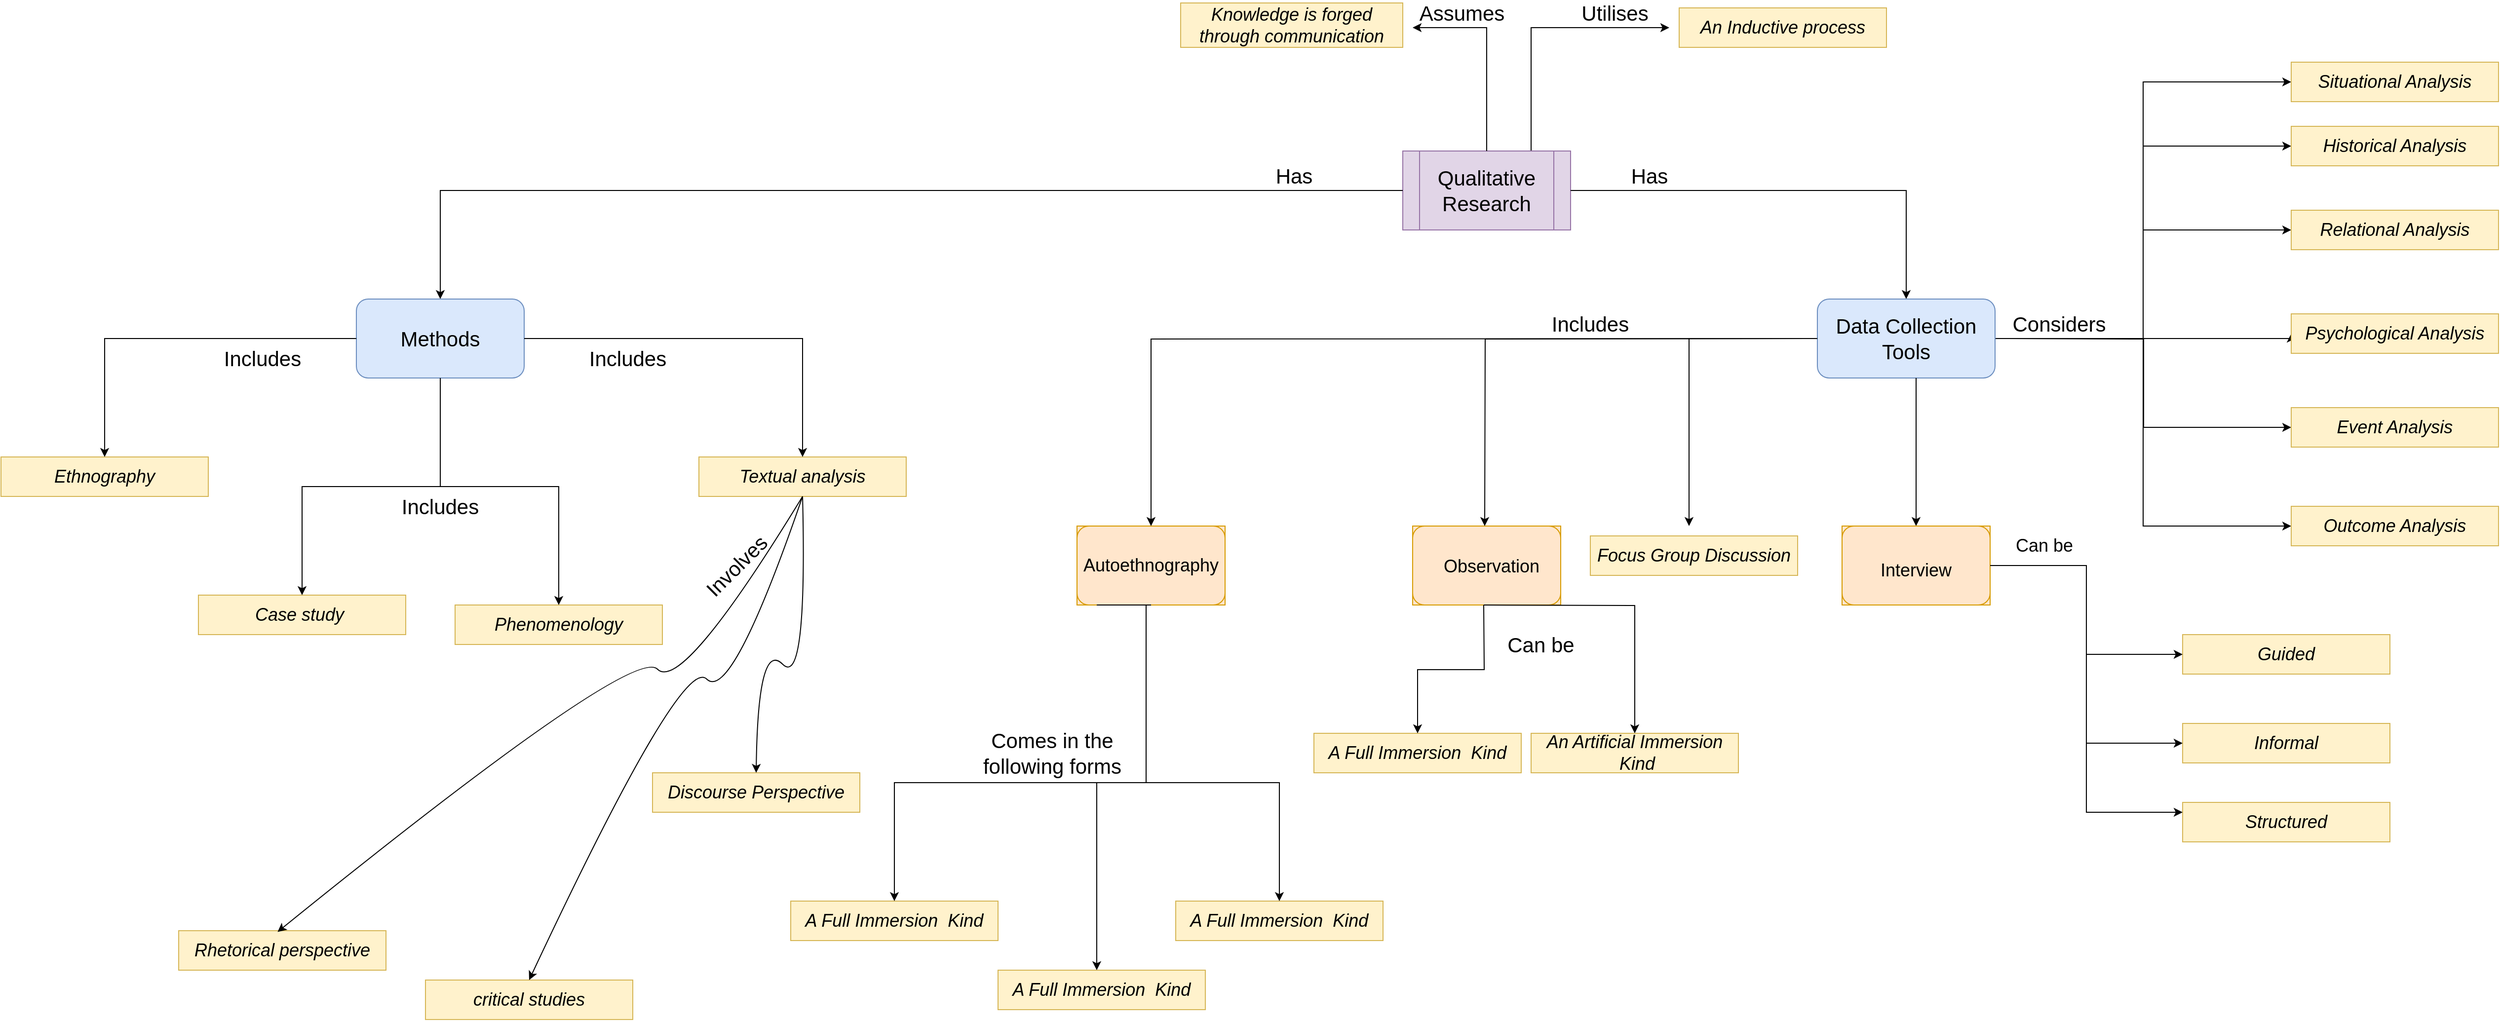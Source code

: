 <mxfile version="13.8.0" type="github">
  <diagram id="prtHgNgQTEPvFCAcTncT" name="Page-1">
    <mxGraphModel dx="4026" dy="2493" grid="1" gridSize="10" guides="1" tooltips="1" connect="1" arrows="1" fold="1" page="1" pageScale="1" pageWidth="827" pageHeight="1169" math="0" shadow="0">
      <root>
        <mxCell id="0" />
        <mxCell id="1" parent="0" />
        <mxCell id="x7IokjgZ8j4M0tge7vjj-22" style="edgeStyle=orthogonalEdgeStyle;rounded=0;orthogonalLoop=1;jettySize=auto;html=1;entryX=0;entryY=0.5;entryDx=0;entryDy=0;" edge="1" parent="1" source="x7IokjgZ8j4M0tge7vjj-14">
          <mxGeometry relative="1" as="geometry">
            <mxPoint x="570" y="-105" as="targetPoint" />
            <Array as="points">
              <mxPoint x="430" y="-105" />
            </Array>
          </mxGeometry>
        </mxCell>
        <mxCell id="x7IokjgZ8j4M0tge7vjj-14" value="" style="shape=process;whiteSpace=wrap;html=1;backgroundOutline=1;fillColor=#e1d5e7;strokeColor=#9673a6;" vertex="1" parent="1">
          <mxGeometry x="300" y="20" width="170" height="80" as="geometry" />
        </mxCell>
        <mxCell id="x7IokjgZ8j4M0tge7vjj-7" style="edgeStyle=orthogonalEdgeStyle;rounded=0;orthogonalLoop=1;jettySize=auto;html=1;entryX=0.5;entryY=0;entryDx=0;entryDy=0;exitX=1;exitY=0.5;exitDx=0;exitDy=0;" edge="1" parent="1" source="x7IokjgZ8j4M0tge7vjj-5" target="x7IokjgZ8j4M0tge7vjj-4">
          <mxGeometry relative="1" as="geometry">
            <mxPoint x="480" y="60" as="sourcePoint" />
          </mxGeometry>
        </mxCell>
        <mxCell id="x7IokjgZ8j4M0tge7vjj-13" style="edgeStyle=orthogonalEdgeStyle;rounded=0;orthogonalLoop=1;jettySize=auto;html=1;" edge="1" parent="1" source="x7IokjgZ8j4M0tge7vjj-5" target="x7IokjgZ8j4M0tge7vjj-12">
          <mxGeometry relative="1" as="geometry" />
        </mxCell>
        <mxCell id="x7IokjgZ8j4M0tge7vjj-18" style="edgeStyle=orthogonalEdgeStyle;rounded=0;orthogonalLoop=1;jettySize=auto;html=1;entryX=1;entryY=0.5;entryDx=0;entryDy=0;exitX=0.5;exitY=0;exitDx=0;exitDy=0;" edge="1" parent="1" source="x7IokjgZ8j4M0tge7vjj-14">
          <mxGeometry relative="1" as="geometry">
            <mxPoint x="385" y="10" as="sourcePoint" />
            <mxPoint x="310" y="-105" as="targetPoint" />
            <Array as="points">
              <mxPoint x="385" y="-105" />
            </Array>
          </mxGeometry>
        </mxCell>
        <mxCell id="x7IokjgZ8j4M0tge7vjj-5" value="&lt;span style=&quot;font-size: 21px&quot;&gt;Qualitative&lt;/span&gt;&lt;br style=&quot;font-size: 21px&quot;&gt;&lt;span style=&quot;font-size: 21px&quot;&gt;Research&lt;/span&gt;" style="text;html=1;strokeColor=none;fillColor=none;align=center;verticalAlign=middle;whiteSpace=wrap;rounded=0;" vertex="1" parent="1">
          <mxGeometry x="300" y="35" width="170" height="50" as="geometry" />
        </mxCell>
        <mxCell id="x7IokjgZ8j4M0tge7vjj-8" value="&lt;font style=&quot;font-size: 21px;&quot;&gt;Has&lt;/font&gt;" style="text;html=1;align=center;verticalAlign=middle;whiteSpace=wrap;rounded=0;fontSize=21;" vertex="1" parent="1">
          <mxGeometry x="170" y="35" width="40" height="20" as="geometry" />
        </mxCell>
        <mxCell id="x7IokjgZ8j4M0tge7vjj-9" value="&lt;font style=&quot;font-size: 21px;&quot;&gt;Has&lt;/font&gt;" style="text;html=1;align=center;verticalAlign=middle;whiteSpace=wrap;rounded=0;fontSize=21;" vertex="1" parent="1">
          <mxGeometry x="530" y="35" width="40" height="20" as="geometry" />
        </mxCell>
        <mxCell id="x7IokjgZ8j4M0tge7vjj-29" style="edgeStyle=orthogonalEdgeStyle;rounded=0;orthogonalLoop=1;jettySize=auto;html=1;entryX=0;entryY=0.5;entryDx=0;entryDy=0;fontSize=18;" edge="1" parent="1" source="x7IokjgZ8j4M0tge7vjj-11" target="x7IokjgZ8j4M0tge7vjj-25">
          <mxGeometry relative="1" as="geometry">
            <Array as="points">
              <mxPoint x="1050" y="210" />
              <mxPoint x="1050" y="-50" />
            </Array>
          </mxGeometry>
        </mxCell>
        <mxCell id="x7IokjgZ8j4M0tge7vjj-30" style="edgeStyle=orthogonalEdgeStyle;rounded=0;orthogonalLoop=1;jettySize=auto;html=1;entryX=0;entryY=0.5;entryDx=0;entryDy=0;fontSize=18;" edge="1" parent="1" source="x7IokjgZ8j4M0tge7vjj-11" target="x7IokjgZ8j4M0tge7vjj-26">
          <mxGeometry relative="1" as="geometry">
            <Array as="points">
              <mxPoint x="1050" y="210" />
              <mxPoint x="1050" y="15" />
            </Array>
          </mxGeometry>
        </mxCell>
        <mxCell id="x7IokjgZ8j4M0tge7vjj-31" style="edgeStyle=orthogonalEdgeStyle;rounded=0;orthogonalLoop=1;jettySize=auto;html=1;entryX=0;entryY=0.5;entryDx=0;entryDy=0;fontSize=18;" edge="1" parent="1" source="x7IokjgZ8j4M0tge7vjj-11" target="x7IokjgZ8j4M0tge7vjj-27">
          <mxGeometry relative="1" as="geometry">
            <Array as="points">
              <mxPoint x="1050" y="210" />
              <mxPoint x="1050" y="100" />
            </Array>
          </mxGeometry>
        </mxCell>
        <mxCell id="x7IokjgZ8j4M0tge7vjj-32" style="edgeStyle=orthogonalEdgeStyle;rounded=0;orthogonalLoop=1;jettySize=auto;html=1;entryX=0;entryY=0.5;entryDx=0;entryDy=0;fontSize=18;" edge="1" parent="1" source="x7IokjgZ8j4M0tge7vjj-11" target="x7IokjgZ8j4M0tge7vjj-28">
          <mxGeometry relative="1" as="geometry">
            <Array as="points">
              <mxPoint x="1200" y="210" />
            </Array>
          </mxGeometry>
        </mxCell>
        <mxCell id="x7IokjgZ8j4M0tge7vjj-37" style="edgeStyle=orthogonalEdgeStyle;rounded=0;orthogonalLoop=1;jettySize=auto;html=1;entryX=0;entryY=0.5;entryDx=0;entryDy=0;fontSize=18;" edge="1" parent="1" target="x7IokjgZ8j4M0tge7vjj-35">
          <mxGeometry relative="1" as="geometry">
            <mxPoint x="900" y="210" as="sourcePoint" />
          </mxGeometry>
        </mxCell>
        <mxCell id="x7IokjgZ8j4M0tge7vjj-38" style="edgeStyle=orthogonalEdgeStyle;rounded=0;orthogonalLoop=1;jettySize=auto;html=1;entryX=0;entryY=0.5;entryDx=0;entryDy=0;fontSize=18;" edge="1" parent="1" target="x7IokjgZ8j4M0tge7vjj-36">
          <mxGeometry relative="1" as="geometry">
            <mxPoint x="910" y="210" as="sourcePoint" />
            <Array as="points">
              <mxPoint x="1050" y="210" />
              <mxPoint x="1050" y="400" />
            </Array>
          </mxGeometry>
        </mxCell>
        <mxCell id="x7IokjgZ8j4M0tge7vjj-19" value="&lt;font style=&quot;font-size: 21px;&quot;&gt;Assumes&lt;/font&gt;" style="text;html=1;align=center;verticalAlign=middle;whiteSpace=wrap;rounded=0;fontSize=21;" vertex="1" parent="1">
          <mxGeometry x="320" y="-130" width="80" height="20" as="geometry" />
        </mxCell>
        <mxCell id="x7IokjgZ8j4M0tge7vjj-20" value="&lt;font style=&quot;font-size: 18px&quot;&gt;&lt;i&gt;Knowledge is forged &lt;br&gt;through&amp;nbsp;communication&lt;/i&gt;&lt;/font&gt;" style="text;html=1;strokeColor=#d6b656;fillColor=#fff2cc;align=center;verticalAlign=middle;whiteSpace=wrap;rounded=0;" vertex="1" parent="1">
          <mxGeometry x="75" y="-130" width="225" height="45" as="geometry" />
        </mxCell>
        <mxCell id="x7IokjgZ8j4M0tge7vjj-23" value="&lt;font style=&quot;font-size: 21px;&quot;&gt;Utilises&lt;/font&gt;" style="text;html=1;align=center;verticalAlign=middle;whiteSpace=wrap;rounded=0;fontSize=21;" vertex="1" parent="1">
          <mxGeometry x="480" y="-130" width="70" height="20" as="geometry" />
        </mxCell>
        <mxCell id="x7IokjgZ8j4M0tge7vjj-24" value="&lt;font style=&quot;font-size: 18px;&quot;&gt;An Inductive process&lt;/font&gt;" style="text;html=1;strokeColor=#d6b656;fillColor=#fff2cc;align=center;verticalAlign=middle;whiteSpace=wrap;rounded=0;fontStyle=2;fontSize=18;" vertex="1" parent="1">
          <mxGeometry x="580" y="-125" width="210" height="40" as="geometry" />
        </mxCell>
        <mxCell id="x7IokjgZ8j4M0tge7vjj-25" value="&lt;font style=&quot;font-size: 18px&quot;&gt;Situational Analysis&lt;/font&gt;&lt;span style=&quot;color: rgba(0 , 0 , 0 , 0) ; font-family: monospace ; font-size: 0px ; font-style: normal&quot;&gt;%3CmxGraphModel%3E%3Croot%3E%3CmxCell%20id%3D%220%22%2F%3E%3CmxCell%20id%3D%221%22%20parent%3D%220%22%2F%3E%3CmxCell%20id%3D%222%22%20value%3D%22%26lt%3Bfont%20style%3D%26quot%3Bfont-size%3A%2018px%3B%26quot%3B%26gt%3BAn%20Inductive%20process%26lt%3B%2Ffont%26gt%3B%22%20style%3D%22text%3Bhtml%3D1%3BstrokeColor%3D%23d6b656%3BfillColor%3D%23fff2cc%3Balign%3Dcenter%3BverticalAlign%3Dmiddle%3BwhiteSpace%3Dwrap%3Brounded%3D0%3BfontStyle%3D2%3BfontSize%3D18%3B%22%20vertex%3D%221%22%20parent%3D%221%22%3E%3CmxGeometry%20x%3D%22580%22%20y%3D%22-125%22%20width%3D%22210%22%20height%3D%2240%22%20as%3D%22geometry%22%2F%3E%3C%2FmxCell%3E%3C%2Froot%3E%3C%2FmxGraphModel%3E&lt;/span&gt;" style="text;html=1;strokeColor=#d6b656;fillColor=#fff2cc;align=center;verticalAlign=middle;whiteSpace=wrap;rounded=0;fontStyle=2;fontSize=18;" vertex="1" parent="1">
          <mxGeometry x="1200" y="-70" width="210" height="40" as="geometry" />
        </mxCell>
        <mxCell id="x7IokjgZ8j4M0tge7vjj-26" value="&lt;font style=&quot;font-size: 18px&quot;&gt;Historical Analysis&lt;/font&gt;&lt;span style=&quot;color: rgba(0 , 0 , 0 , 0) ; font-family: monospace ; font-size: 0px ; font-style: normal&quot;&gt;%3CmxGraphModel%3E%3Croot%3E%3CmxCell%20id%3D%220%22%2F%3E%3CmxCell%20id%3D%221%22%20parent%3D%220%22%2F%3E%3CmxCell%20id%3D%222%22%20value%3D%22%26lt%3Bfont%20style%3D%26quot%3Bfont-size%3A%2018px%3B%26quot%3B%26gt%3BAn%20Inductive%20process%26lt%3B%2Ffont%26gt%3B%22%20style%3D%22text%3Bhtml%3D1%3BstrokeColor%3D%23d6b656%3BfillColor%3D%23fff2cc%3Balign%3Dcenter%3BverticalAlign%3Dmiddle%3BwhiteSpace%3Dwrap%3Brounded%3D0%3BfontStyle%3D2%3BfontSize%3D18%3B%22%20vertex%3D%221%22%20parent%3D%221%22%3E%3CmxGeometry%20x%3D%22580%22%20y%3D%22-125%22%20width%3D%22210%22%20height%3D%2240%22%20as%3D%22geometry%22%2F%3E%3C%2FmxCell%3E%3C%2Froot%3E%3C%2FmxGraphModel%3E&lt;/span&gt;" style="text;html=1;strokeColor=#d6b656;fillColor=#fff2cc;align=center;verticalAlign=middle;whiteSpace=wrap;rounded=0;fontStyle=2;fontSize=18;" vertex="1" parent="1">
          <mxGeometry x="1200" y="-5" width="210" height="40" as="geometry" />
        </mxCell>
        <mxCell id="x7IokjgZ8j4M0tge7vjj-27" value="&lt;font style=&quot;font-size: 18px&quot;&gt;Relational Analysis&lt;/font&gt;&lt;span style=&quot;color: rgba(0 , 0 , 0 , 0) ; font-family: monospace ; font-size: 0px ; font-style: normal&quot;&gt;%3CmxGraphModel%3E%3Croot%3E%3CmxCell%20id%3D%220%22%2F%3E%3CmxCell%20id%3D%221%22%20parent%3D%220%22%2F%3E%3CmxCell%20id%3D%222%22%20value%3D%22%26lt%3Bfont%20style%3D%26quot%3Bfont-size%3A%2018px%3B%26quot%3B%26gt%3BAn%20Inductive%20process%26lt%3B%2Ffont%26gt%3B%22%20style%3D%22text%3Bhtml%3D1%3BstrokeColor%3D%23d6b656%3BfillColor%3D%23fff2cc%3Balign%3Dcenter%3BverticalAlign%3Dmiddle%3BwhiteSpace%3Dwrap%3Brounded%3D0%3BfontStyle%3D2%3BfontSize%3D18%3B%22%20vertex%3D%221%22%20parent%3D%221%22%3E%3CmxGeometry%20x%3D%22580%22%20y%3D%22-125%22%20width%3D%22210%22%20height%3D%2240%22%20as%3D%22geometry%22%2F%3E%3C%2FmxCell%3E%3C%2Froot%3E%3C%2FmxGraphModel%3E&lt;/span&gt;" style="text;html=1;strokeColor=#d6b656;fillColor=#fff2cc;align=center;verticalAlign=middle;whiteSpace=wrap;rounded=0;fontStyle=2;fontSize=18;" vertex="1" parent="1">
          <mxGeometry x="1200" y="80" width="210" height="40" as="geometry" />
        </mxCell>
        <mxCell id="x7IokjgZ8j4M0tge7vjj-28" value="&lt;font style=&quot;font-size: 18px&quot;&gt;Psychological Analysis&lt;/font&gt;&lt;span style=&quot;color: rgba(0 , 0 , 0 , 0) ; font-family: monospace ; font-size: 0px ; font-style: normal&quot;&gt;%3CmxGraphModel%3E%3Croot%3E%3CmxCell%20id%3D%220%22%2F%3E%3CmxCell%20id%3D%221%22%20parent%3D%220%22%2F%3E%3CmxCell%20id%3D%222%22%20value%3D%22%26lt%3Bfont%20style%3D%26quot%3Bfont-size%3A%2018px%3B%26quot%3B%26gt%3BAn%20Inductive%20process%26lt%3B%2Ffont%26gt%3B%22%20style%3D%22text%3Bhtml%3D1%3BstrokeColor%3D%23d6b656%3BfillColor%3D%23fff2cc%3Balign%3Dcenter%3BverticalAlign%3Dmiddle%3BwhiteSpace%3Dwrap%3Brounded%3D0%3BfontStyle%3D2%3BfontSize%3D18%3B%22%20vertex%3D%221%22%20parent%3D%221%22%3E%3CmxGeometry%20x%3D%22580%22%20y%3D%22-125%22%20width%3D%22210%22%20height%3D%2240%22%20as%3D%22geometry%22%2F%3E%3C%2FmxCell%3E%3C%2Froot%3E%3C%2FmxGraphModel%3E&lt;/span&gt;" style="text;html=1;strokeColor=#d6b656;fillColor=#fff2cc;align=center;verticalAlign=middle;whiteSpace=wrap;rounded=0;fontStyle=2;fontSize=18;" vertex="1" parent="1">
          <mxGeometry x="1200" y="185" width="210" height="40" as="geometry" />
        </mxCell>
        <mxCell id="x7IokjgZ8j4M0tge7vjj-33" value="&lt;font style=&quot;font-size: 21px;&quot;&gt;Considers&lt;/font&gt;" style="text;html=1;align=center;verticalAlign=middle;whiteSpace=wrap;rounded=0;fontSize=21;" vertex="1" parent="1">
          <mxGeometry x="920" y="185" width="90" height="20" as="geometry" />
        </mxCell>
        <mxCell id="x7IokjgZ8j4M0tge7vjj-35" value="&lt;font style=&quot;font-size: 18px&quot;&gt;Event Analysis&lt;/font&gt;&lt;span style=&quot;color: rgba(0 , 0 , 0 , 0) ; font-family: monospace ; font-size: 0px ; font-style: normal&quot;&gt;%3CmxGraphModel%3E%3Croot%3E%3CmxCell%20id%3D%220%22%2F%3E%3CmxCell%20id%3D%221%22%20parent%3D%220%22%2F%3E%3CmxCell%20id%3D%222%22%20value%3D%22%26lt%3Bfont%20style%3D%26quot%3Bfont-size%3A%2018px%3B%26quot%3B%26gt%3BAn%20Inductive%20process%26lt%3B%2Ffont%26gt%3B%22%20style%3D%22text%3Bhtml%3D1%3BstrokeColor%3D%23d6b656%3BfillColor%3D%23fff2cc%3Balign%3Dcenter%3BverticalAlign%3Dmiddle%3BwhiteSpace%3Dwrap%3Brounded%3D0%3BfontStyle%3D2%3BfontSize%3D18%3B%22%20vertex%3D%221%22%20parent%3D%221%22%3E%3CmxGeometry%20x%3D%22580%22%20y%3D%22-125%22%20width%3D%22210%22%20height%3D%2240%22%20as%3D%22geometry%22%2F%3E%3C%2FmxCell%3E%3C%2Froot%3E%3C%2FmxGraphModel%3E&lt;/span&gt;" style="text;html=1;strokeColor=#d6b656;fillColor=#fff2cc;align=center;verticalAlign=middle;whiteSpace=wrap;rounded=0;fontStyle=2;fontSize=18;" vertex="1" parent="1">
          <mxGeometry x="1200" y="280" width="210" height="40" as="geometry" />
        </mxCell>
        <mxCell id="x7IokjgZ8j4M0tge7vjj-36" value="&lt;font style=&quot;font-size: 18px&quot;&gt;Outcome Analysis&lt;/font&gt;&lt;span style=&quot;color: rgba(0 , 0 , 0 , 0) ; font-family: monospace ; font-size: 0px ; font-style: normal&quot;&gt;%3CmxGraphModel%3E%3Croot%3E%3CmxCell%20id%3D%220%22%2F%3E%3CmxCell%20id%3D%221%22%20parent%3D%220%22%2F%3E%3CmxCell%20id%3D%222%22%20value%3D%22%26lt%3Bfont%20style%3D%26quot%3Bfont-size%3A%2018px%3B%26quot%3B%26gt%3BAn%20Inductive%20process%26lt%3B%2Ffont%26gt%3B%22%20style%3D%22text%3Bhtml%3D1%3BstrokeColor%3D%23d6b656%3BfillColor%3D%23fff2cc%3Balign%3Dcenter%3BverticalAlign%3Dmiddle%3BwhiteSpace%3Dwrap%3Brounded%3D0%3BfontStyle%3D2%3BfontSize%3D18%3B%22%20vertex%3D%221%22%20parent%3D%221%22%3E%3CmxGeometry%20x%3D%22580%22%20y%3D%22-125%22%20width%3D%22210%22%20height%3D%2240%22%20as%3D%22geometry%22%2F%3E%3C%2FmxCell%3E%3C%2Froot%3E%3C%2FmxGraphModel%3E&lt;/span&gt;" style="text;html=1;strokeColor=#d6b656;fillColor=#fff2cc;align=center;verticalAlign=middle;whiteSpace=wrap;rounded=0;fontStyle=2;fontSize=18;" vertex="1" parent="1">
          <mxGeometry x="1200" y="380" width="210" height="40" as="geometry" />
        </mxCell>
        <mxCell id="x7IokjgZ8j4M0tge7vjj-43" value="" style="group" vertex="1" connectable="0" parent="1">
          <mxGeometry x="-760" y="170" width="170" height="80" as="geometry" />
        </mxCell>
        <mxCell id="x7IokjgZ8j4M0tge7vjj-12" value="" style="rounded=1;whiteSpace=wrap;html=1;fillColor=#dae8fc;strokeColor=#6c8ebf;" vertex="1" parent="x7IokjgZ8j4M0tge7vjj-43">
          <mxGeometry width="170" height="80" as="geometry" />
        </mxCell>
        <mxCell id="x7IokjgZ8j4M0tge7vjj-10" value="&lt;span style=&quot;font-size: 21px&quot;&gt;Methods&lt;/span&gt;" style="text;html=1;strokeColor=none;fillColor=none;align=center;verticalAlign=middle;whiteSpace=wrap;rounded=0;" vertex="1" parent="x7IokjgZ8j4M0tge7vjj-43">
          <mxGeometry y="15" width="170" height="50" as="geometry" />
        </mxCell>
        <mxCell id="x7IokjgZ8j4M0tge7vjj-44" value="" style="group" vertex="1" connectable="0" parent="1">
          <mxGeometry x="720" y="170" width="180" height="80" as="geometry" />
        </mxCell>
        <mxCell id="x7IokjgZ8j4M0tge7vjj-4" value="" style="rounded=1;whiteSpace=wrap;html=1;fillColor=#dae8fc;strokeColor=#6c8ebf;" vertex="1" parent="x7IokjgZ8j4M0tge7vjj-44">
          <mxGeometry width="180" height="80" as="geometry" />
        </mxCell>
        <mxCell id="x7IokjgZ8j4M0tge7vjj-11" value="&lt;span style=&quot;font-size: 21px&quot;&gt;Data Collection Tools&lt;/span&gt;" style="text;html=1;strokeColor=none;fillColor=none;align=center;verticalAlign=middle;whiteSpace=wrap;rounded=0;" vertex="1" parent="x7IokjgZ8j4M0tge7vjj-44">
          <mxGeometry x="5" y="15" width="170" height="50" as="geometry" />
        </mxCell>
        <mxCell id="x7IokjgZ8j4M0tge7vjj-52" value="" style="group" vertex="1" connectable="0" parent="1">
          <mxGeometry x="-40" y="400" width="170" height="80" as="geometry" />
        </mxCell>
        <mxCell id="x7IokjgZ8j4M0tge7vjj-123" value="" style="rounded=0;whiteSpace=wrap;html=1;fontSize=21;fillColor=#ffe6cc;strokeColor=#d79b00;" vertex="1" parent="x7IokjgZ8j4M0tge7vjj-52">
          <mxGeometry x="10" width="150" height="80" as="geometry" />
        </mxCell>
        <mxCell id="x7IokjgZ8j4M0tge7vjj-42" value="" style="rounded=1;whiteSpace=wrap;html=1;fontSize=18;fillColor=#ffe6cc;strokeColor=#d79b00;" vertex="1" parent="x7IokjgZ8j4M0tge7vjj-52">
          <mxGeometry x="10" width="150" height="80" as="geometry" />
        </mxCell>
        <mxCell id="x7IokjgZ8j4M0tge7vjj-51" value="&lt;font size=&quot;4&quot;&gt;Autoethnography&lt;/font&gt;" style="text;html=1;strokeColor=none;fillColor=none;align=center;verticalAlign=middle;whiteSpace=wrap;rounded=0;" vertex="1" parent="x7IokjgZ8j4M0tge7vjj-52">
          <mxGeometry y="17.5" width="170" height="45" as="geometry" />
        </mxCell>
        <mxCell id="x7IokjgZ8j4M0tge7vjj-53" value="" style="group;fillColor=#ffe6cc;strokeColor=#d79b00;" vertex="1" connectable="0" parent="1">
          <mxGeometry x="310" y="400" width="150" height="80" as="geometry" />
        </mxCell>
        <mxCell id="x7IokjgZ8j4M0tge7vjj-118" value="" style="rounded=1;whiteSpace=wrap;html=1;fontSize=21;fillColor=#ffe6cc;strokeColor=#d79b00;" vertex="1" parent="x7IokjgZ8j4M0tge7vjj-53">
          <mxGeometry width="150" height="80" as="geometry" />
        </mxCell>
        <mxCell id="x7IokjgZ8j4M0tge7vjj-121" value="&lt;font size=&quot;4&quot;&gt;Observation&lt;/font&gt;" style="text;html=1;strokeColor=none;fillColor=none;align=center;verticalAlign=middle;whiteSpace=wrap;rounded=0;" vertex="1" parent="x7IokjgZ8j4M0tge7vjj-53">
          <mxGeometry x="9.691" y="17.497" width="140.309" height="46.667" as="geometry" />
        </mxCell>
        <mxCell id="x7IokjgZ8j4M0tge7vjj-58" style="edgeStyle=orthogonalEdgeStyle;rounded=0;orthogonalLoop=1;jettySize=auto;html=1;entryX=0.5;entryY=0;entryDx=0;entryDy=0;fontSize=18;" edge="1" parent="1" target="x7IokjgZ8j4M0tge7vjj-42">
          <mxGeometry relative="1" as="geometry">
            <mxPoint x="710" y="210" as="sourcePoint" />
          </mxGeometry>
        </mxCell>
        <mxCell id="x7IokjgZ8j4M0tge7vjj-59" style="edgeStyle=orthogonalEdgeStyle;rounded=0;orthogonalLoop=1;jettySize=auto;html=1;fontSize=18;" edge="1" parent="1">
          <mxGeometry relative="1" as="geometry">
            <mxPoint x="710" y="210" as="sourcePoint" />
            <mxPoint x="383.0" y="400" as="targetPoint" />
          </mxGeometry>
        </mxCell>
        <mxCell id="x7IokjgZ8j4M0tge7vjj-60" style="edgeStyle=orthogonalEdgeStyle;rounded=0;orthogonalLoop=1;jettySize=auto;html=1;fontSize=18;entryX=0.5;entryY=0;entryDx=0;entryDy=0;exitX=0;exitY=0.5;exitDx=0;exitDy=0;" edge="1" parent="1" source="x7IokjgZ8j4M0tge7vjj-4">
          <mxGeometry relative="1" as="geometry">
            <mxPoint x="590" y="400" as="targetPoint" />
            <mxPoint x="710" y="210" as="sourcePoint" />
            <Array as="points">
              <mxPoint x="590" y="210" />
            </Array>
          </mxGeometry>
        </mxCell>
        <mxCell id="x7IokjgZ8j4M0tge7vjj-61" style="edgeStyle=orthogonalEdgeStyle;rounded=0;orthogonalLoop=1;jettySize=auto;html=1;entryX=0.5;entryY=0;entryDx=0;entryDy=0;fontSize=18;" edge="1" parent="1" source="x7IokjgZ8j4M0tge7vjj-4" target="x7IokjgZ8j4M0tge7vjj-41">
          <mxGeometry relative="1" as="geometry">
            <Array as="points">
              <mxPoint x="820" y="290" />
              <mxPoint x="820" y="290" />
            </Array>
          </mxGeometry>
        </mxCell>
        <mxCell id="x7IokjgZ8j4M0tge7vjj-64" value="" style="group;fillColor=#ffe6cc;strokeColor=#d79b00;" vertex="1" connectable="0" parent="1">
          <mxGeometry x="745" y="400" width="150" height="80" as="geometry" />
        </mxCell>
        <mxCell id="x7IokjgZ8j4M0tge7vjj-41" value="" style="rounded=1;whiteSpace=wrap;html=1;fontSize=18;fillColor=#ffe6cc;strokeColor=#d79b00;" vertex="1" parent="x7IokjgZ8j4M0tge7vjj-64">
          <mxGeometry width="150" height="80" as="geometry" />
        </mxCell>
        <mxCell id="x7IokjgZ8j4M0tge7vjj-48" value="&lt;font style=&quot;font-size: 18px&quot;&gt;Interview&lt;/font&gt;" style="text;html=1;strokeColor=none;fillColor=none;align=center;verticalAlign=middle;whiteSpace=wrap;rounded=0;" vertex="1" parent="x7IokjgZ8j4M0tge7vjj-64">
          <mxGeometry x="35" y="30" width="80" height="30" as="geometry" />
        </mxCell>
        <mxCell id="x7IokjgZ8j4M0tge7vjj-65" value="&lt;font style=&quot;font-size: 21px;&quot;&gt;Includes&lt;/font&gt;" style="text;html=1;align=center;verticalAlign=middle;whiteSpace=wrap;rounded=0;fontSize=21;" vertex="1" parent="1">
          <mxGeometry x="450" y="185" width="80" height="20" as="geometry" />
        </mxCell>
        <mxCell id="x7IokjgZ8j4M0tge7vjj-68" value="Informal" style="text;html=1;strokeColor=#d6b656;fillColor=#fff2cc;align=center;verticalAlign=middle;whiteSpace=wrap;rounded=0;fontStyle=2;fontSize=18;" vertex="1" parent="1">
          <mxGeometry x="1090" y="600" width="210" height="40" as="geometry" />
        </mxCell>
        <mxCell id="x7IokjgZ8j4M0tge7vjj-69" value="Structured" style="text;html=1;strokeColor=#d6b656;fillColor=#fff2cc;align=center;verticalAlign=middle;whiteSpace=wrap;rounded=0;fontStyle=2;fontSize=18;" vertex="1" parent="1">
          <mxGeometry x="1090" y="680" width="210" height="40" as="geometry" />
        </mxCell>
        <mxCell id="x7IokjgZ8j4M0tge7vjj-70" value="Guided" style="text;html=1;strokeColor=#d6b656;fillColor=#fff2cc;align=center;verticalAlign=middle;whiteSpace=wrap;rounded=0;fontStyle=2;fontSize=18;" vertex="1" parent="1">
          <mxGeometry x="1090" y="510" width="210" height="40" as="geometry" />
        </mxCell>
        <mxCell id="x7IokjgZ8j4M0tge7vjj-72" style="edgeStyle=orthogonalEdgeStyle;rounded=0;orthogonalLoop=1;jettySize=auto;html=1;entryX=0;entryY=0.5;entryDx=0;entryDy=0;fontSize=18;" edge="1" parent="1" source="x7IokjgZ8j4M0tge7vjj-41" target="x7IokjgZ8j4M0tge7vjj-70">
          <mxGeometry relative="1" as="geometry" />
        </mxCell>
        <mxCell id="x7IokjgZ8j4M0tge7vjj-73" style="edgeStyle=orthogonalEdgeStyle;rounded=0;orthogonalLoop=1;jettySize=auto;html=1;entryX=0;entryY=0.5;entryDx=0;entryDy=0;fontSize=18;" edge="1" parent="1" source="x7IokjgZ8j4M0tge7vjj-41" target="x7IokjgZ8j4M0tge7vjj-68">
          <mxGeometry relative="1" as="geometry" />
        </mxCell>
        <mxCell id="x7IokjgZ8j4M0tge7vjj-74" style="edgeStyle=orthogonalEdgeStyle;rounded=0;orthogonalLoop=1;jettySize=auto;html=1;entryX=0;entryY=0.25;entryDx=0;entryDy=0;fontSize=18;" edge="1" parent="1" source="x7IokjgZ8j4M0tge7vjj-41" target="x7IokjgZ8j4M0tge7vjj-69">
          <mxGeometry relative="1" as="geometry" />
        </mxCell>
        <mxCell id="x7IokjgZ8j4M0tge7vjj-75" value="&lt;font style=&quot;font-size: 18px&quot;&gt;Can be&lt;/font&gt;" style="text;html=1;align=center;verticalAlign=middle;whiteSpace=wrap;rounded=0;" vertex="1" parent="1">
          <mxGeometry x="910" y="410" width="80" height="20" as="geometry" />
        </mxCell>
        <mxCell id="x7IokjgZ8j4M0tge7vjj-79" value="Focus Group Discussion" style="text;html=1;strokeColor=#d6b656;fillColor=#fff2cc;align=center;verticalAlign=middle;whiteSpace=wrap;rounded=0;fontStyle=2;fontSize=18;" vertex="1" parent="1">
          <mxGeometry x="490" y="410" width="210" height="40" as="geometry" />
        </mxCell>
        <mxCell id="x7IokjgZ8j4M0tge7vjj-82" value="A Full Immersion &amp;nbsp;Kind" style="text;html=1;strokeColor=#d6b656;fillColor=#fff2cc;align=center;verticalAlign=middle;whiteSpace=wrap;rounded=0;fontStyle=2;fontSize=18;" vertex="1" parent="1">
          <mxGeometry x="210" y="610" width="210" height="40" as="geometry" />
        </mxCell>
        <mxCell id="x7IokjgZ8j4M0tge7vjj-83" value="An Artificial Immersion &amp;nbsp;Kind" style="text;html=1;strokeColor=#d6b656;fillColor=#fff2cc;align=center;verticalAlign=middle;whiteSpace=wrap;rounded=0;fontStyle=2;fontSize=18;" vertex="1" parent="1">
          <mxGeometry x="430" y="610" width="210" height="40" as="geometry" />
        </mxCell>
        <mxCell id="x7IokjgZ8j4M0tge7vjj-84" style="edgeStyle=orthogonalEdgeStyle;rounded=0;orthogonalLoop=1;jettySize=auto;html=1;fontSize=18;" edge="1" parent="1" target="x7IokjgZ8j4M0tge7vjj-82">
          <mxGeometry relative="1" as="geometry">
            <mxPoint x="382" y="480" as="sourcePoint" />
          </mxGeometry>
        </mxCell>
        <mxCell id="x7IokjgZ8j4M0tge7vjj-85" style="edgeStyle=orthogonalEdgeStyle;rounded=0;orthogonalLoop=1;jettySize=auto;html=1;fontSize=18;" edge="1" parent="1" target="x7IokjgZ8j4M0tge7vjj-83">
          <mxGeometry relative="1" as="geometry">
            <mxPoint x="382" y="480" as="sourcePoint" />
          </mxGeometry>
        </mxCell>
        <mxCell id="x7IokjgZ8j4M0tge7vjj-86" value="&lt;font style=&quot;font-size: 21px;&quot;&gt;Can be&lt;/font&gt;" style="text;html=1;align=center;verticalAlign=middle;whiteSpace=wrap;rounded=0;fontSize=21;" vertex="1" parent="1">
          <mxGeometry x="400" y="510" width="80" height="20" as="geometry" />
        </mxCell>
        <mxCell id="x7IokjgZ8j4M0tge7vjj-87" value="A Full Immersion &amp;nbsp;Kind" style="text;html=1;strokeColor=#d6b656;fillColor=#fff2cc;align=center;verticalAlign=middle;whiteSpace=wrap;rounded=0;fontStyle=2;fontSize=18;" vertex="1" parent="1">
          <mxGeometry x="-320" y="780" width="210" height="40" as="geometry" />
        </mxCell>
        <mxCell id="x7IokjgZ8j4M0tge7vjj-88" value="A Full Immersion &amp;nbsp;Kind" style="text;html=1;strokeColor=#d6b656;fillColor=#fff2cc;align=center;verticalAlign=middle;whiteSpace=wrap;rounded=0;fontStyle=2;fontSize=18;" vertex="1" parent="1">
          <mxGeometry x="70" y="780" width="210" height="40" as="geometry" />
        </mxCell>
        <mxCell id="x7IokjgZ8j4M0tge7vjj-89" value="A Full Immersion &amp;nbsp;Kind" style="text;html=1;strokeColor=#d6b656;fillColor=#fff2cc;align=center;verticalAlign=middle;whiteSpace=wrap;rounded=0;fontStyle=2;fontSize=18;" vertex="1" parent="1">
          <mxGeometry x="-110" y="850" width="210" height="40" as="geometry" />
        </mxCell>
        <mxCell id="x7IokjgZ8j4M0tge7vjj-90" style="edgeStyle=orthogonalEdgeStyle;rounded=0;orthogonalLoop=1;jettySize=auto;html=1;entryX=0.5;entryY=0;entryDx=0;entryDy=0;fontSize=18;" edge="1" parent="1" target="x7IokjgZ8j4M0tge7vjj-87">
          <mxGeometry relative="1" as="geometry">
            <mxPoint x="-10" y="480" as="sourcePoint" />
            <Array as="points">
              <mxPoint x="40" y="480" />
              <mxPoint x="40" y="660" />
              <mxPoint x="-215" y="660" />
            </Array>
          </mxGeometry>
        </mxCell>
        <mxCell id="x7IokjgZ8j4M0tge7vjj-91" style="edgeStyle=orthogonalEdgeStyle;rounded=0;orthogonalLoop=1;jettySize=auto;html=1;entryX=0.5;entryY=0;entryDx=0;entryDy=0;fontSize=18;" edge="1" parent="1" target="x7IokjgZ8j4M0tge7vjj-88">
          <mxGeometry relative="1" as="geometry">
            <mxPoint x="45" y="480" as="sourcePoint" />
            <Array as="points">
              <mxPoint x="40" y="480" />
              <mxPoint x="40" y="660" />
              <mxPoint x="175" y="660" />
            </Array>
          </mxGeometry>
        </mxCell>
        <mxCell id="x7IokjgZ8j4M0tge7vjj-92" style="edgeStyle=orthogonalEdgeStyle;rounded=0;orthogonalLoop=1;jettySize=auto;html=1;fontSize=18;" edge="1" parent="1" target="x7IokjgZ8j4M0tge7vjj-89">
          <mxGeometry relative="1" as="geometry">
            <mxPoint x="45" y="480" as="sourcePoint" />
            <Array as="points">
              <mxPoint x="40" y="480" />
              <mxPoint x="40" y="660" />
              <mxPoint x="-10" y="660" />
            </Array>
          </mxGeometry>
        </mxCell>
        <mxCell id="x7IokjgZ8j4M0tge7vjj-93" value="&lt;font style=&quot;font-size: 21px;&quot;&gt;Comes in the following forms&lt;/font&gt;" style="text;html=1;align=center;verticalAlign=middle;whiteSpace=wrap;rounded=0;fontSize=21;" vertex="1" parent="1">
          <mxGeometry x="-130" y="605" width="150" height="50" as="geometry" />
        </mxCell>
        <mxCell id="x7IokjgZ8j4M0tge7vjj-96" value="Textual analysis" style="text;html=1;strokeColor=#d6b656;fillColor=#fff2cc;align=center;verticalAlign=middle;whiteSpace=wrap;rounded=0;fontStyle=2;fontSize=18;" vertex="1" parent="1">
          <mxGeometry x="-413" y="330" width="210" height="40" as="geometry" />
        </mxCell>
        <mxCell id="x7IokjgZ8j4M0tge7vjj-97" value="Ethnography" style="text;html=1;strokeColor=#d6b656;fillColor=#fff2cc;align=center;verticalAlign=middle;whiteSpace=wrap;rounded=0;fontStyle=2;fontSize=18;" vertex="1" parent="1">
          <mxGeometry x="-1120" y="330" width="210" height="40" as="geometry" />
        </mxCell>
        <mxCell id="x7IokjgZ8j4M0tge7vjj-98" value="&lt;div&gt;Case study&amp;nbsp;&lt;/div&gt;" style="text;html=1;strokeColor=#d6b656;fillColor=#fff2cc;align=center;verticalAlign=middle;whiteSpace=wrap;rounded=0;fontStyle=2;fontSize=18;" vertex="1" parent="1">
          <mxGeometry x="-920" y="470" width="210" height="40" as="geometry" />
        </mxCell>
        <mxCell id="x7IokjgZ8j4M0tge7vjj-99" value="Phenomenology" style="text;html=1;strokeColor=#d6b656;fillColor=#fff2cc;align=center;verticalAlign=middle;whiteSpace=wrap;rounded=0;fontStyle=2;fontSize=18;" vertex="1" parent="1">
          <mxGeometry x="-660" y="480" width="210" height="40" as="geometry" />
        </mxCell>
        <mxCell id="x7IokjgZ8j4M0tge7vjj-100" style="edgeStyle=orthogonalEdgeStyle;rounded=0;orthogonalLoop=1;jettySize=auto;html=1;entryX=0.5;entryY=0;entryDx=0;entryDy=0;fontSize=21;" edge="1" parent="1" source="x7IokjgZ8j4M0tge7vjj-10" target="x7IokjgZ8j4M0tge7vjj-97">
          <mxGeometry relative="1" as="geometry" />
        </mxCell>
        <mxCell id="x7IokjgZ8j4M0tge7vjj-101" style="edgeStyle=orthogonalEdgeStyle;rounded=0;orthogonalLoop=1;jettySize=auto;html=1;fontSize=21;" edge="1" parent="1" source="x7IokjgZ8j4M0tge7vjj-10" target="x7IokjgZ8j4M0tge7vjj-96">
          <mxGeometry relative="1" as="geometry" />
        </mxCell>
        <mxCell id="x7IokjgZ8j4M0tge7vjj-102" style="edgeStyle=orthogonalEdgeStyle;rounded=0;orthogonalLoop=1;jettySize=auto;html=1;entryX=0.5;entryY=0;entryDx=0;entryDy=0;fontSize=21;" edge="1" parent="1" source="x7IokjgZ8j4M0tge7vjj-12" target="x7IokjgZ8j4M0tge7vjj-98">
          <mxGeometry relative="1" as="geometry" />
        </mxCell>
        <mxCell id="x7IokjgZ8j4M0tge7vjj-103" style="edgeStyle=orthogonalEdgeStyle;rounded=0;orthogonalLoop=1;jettySize=auto;html=1;entryX=0.5;entryY=0;entryDx=0;entryDy=0;fontSize=21;" edge="1" parent="1" target="x7IokjgZ8j4M0tge7vjj-99">
          <mxGeometry relative="1" as="geometry">
            <mxPoint x="-675" y="250" as="sourcePoint" />
            <Array as="points">
              <mxPoint x="-675" y="360" />
              <mxPoint x="-555" y="360" />
            </Array>
          </mxGeometry>
        </mxCell>
        <mxCell id="x7IokjgZ8j4M0tge7vjj-105" value="&lt;div&gt;Rhetorical perspective&lt;/div&gt;" style="text;html=1;strokeColor=#d6b656;fillColor=#fff2cc;align=center;verticalAlign=middle;whiteSpace=wrap;rounded=0;fontStyle=2;fontSize=18;" vertex="1" parent="1">
          <mxGeometry x="-940" y="810" width="210" height="40" as="geometry" />
        </mxCell>
        <mxCell id="x7IokjgZ8j4M0tge7vjj-107" value="&lt;div&gt;critical studies&lt;/div&gt;" style="text;html=1;strokeColor=#d6b656;fillColor=#fff2cc;align=center;verticalAlign=middle;whiteSpace=wrap;rounded=0;fontStyle=2;fontSize=18;" vertex="1" parent="1">
          <mxGeometry x="-690" y="860" width="210" height="40" as="geometry" />
        </mxCell>
        <mxCell id="x7IokjgZ8j4M0tge7vjj-108" value="" style="curved=1;endArrow=classic;html=1;fontSize=21;exitX=0.5;exitY=1;exitDx=0;exitDy=0;entryX=0.477;entryY=0.031;entryDx=0;entryDy=0;entryPerimeter=0;" edge="1" parent="1" source="x7IokjgZ8j4M0tge7vjj-96" target="x7IokjgZ8j4M0tge7vjj-105">
          <mxGeometry width="50" height="50" relative="1" as="geometry">
            <mxPoint x="-480" y="570" as="sourcePoint" />
            <mxPoint x="-630" y="640" as="targetPoint" />
            <Array as="points">
              <mxPoint x="-430" y="570" />
              <mxPoint x="-480" y="520" />
            </Array>
          </mxGeometry>
        </mxCell>
        <mxCell id="x7IokjgZ8j4M0tge7vjj-109" value="" style="curved=1;endArrow=classic;html=1;fontSize=21;exitX=0.5;exitY=1;exitDx=0;exitDy=0;entryX=0.5;entryY=0;entryDx=0;entryDy=0;" edge="1" parent="1" source="x7IokjgZ8j4M0tge7vjj-96" target="x7IokjgZ8j4M0tge7vjj-107">
          <mxGeometry width="50" height="50" relative="1" as="geometry">
            <mxPoint x="-258.17" y="380" as="sourcePoint" />
            <mxPoint x="-790.0" y="821.24" as="targetPoint" />
            <Array as="points">
              <mxPoint x="-380.17" y="580" />
              <mxPoint x="-430.17" y="530" />
            </Array>
          </mxGeometry>
        </mxCell>
        <mxCell id="x7IokjgZ8j4M0tge7vjj-110" value="&lt;div&gt;Discourse Perspective&lt;/div&gt;" style="text;html=1;strokeColor=#d6b656;fillColor=#fff2cc;align=center;verticalAlign=middle;whiteSpace=wrap;rounded=0;fontStyle=2;fontSize=18;" vertex="1" parent="1">
          <mxGeometry x="-460" y="650" width="210" height="40" as="geometry" />
        </mxCell>
        <mxCell id="x7IokjgZ8j4M0tge7vjj-111" value="" style="curved=1;endArrow=classic;html=1;fontSize=21;entryX=0.5;entryY=0;entryDx=0;entryDy=0;exitX=0.5;exitY=1;exitDx=0;exitDy=0;" edge="1" parent="1" source="x7IokjgZ8j4M0tge7vjj-96" target="x7IokjgZ8j4M0tge7vjj-110">
          <mxGeometry width="50" height="50" relative="1" as="geometry">
            <mxPoint x="-303" y="380" as="sourcePoint" />
            <mxPoint x="-413" y="625" as="targetPoint" />
            <Array as="points">
              <mxPoint x="-303.17" y="565" />
              <mxPoint x="-353.17" y="515" />
            </Array>
          </mxGeometry>
        </mxCell>
        <mxCell id="x7IokjgZ8j4M0tge7vjj-112" value="&lt;font style=&quot;font-size: 21px&quot;&gt;Includes&lt;/font&gt;" style="text;html=1;align=center;verticalAlign=middle;whiteSpace=wrap;rounded=0;fontSize=21;" vertex="1" parent="1">
          <mxGeometry x="-910" y="220" width="110" height="20" as="geometry" />
        </mxCell>
        <mxCell id="x7IokjgZ8j4M0tge7vjj-114" value="&lt;font style=&quot;font-size: 21px&quot;&gt;Includes&lt;/font&gt;" style="text;html=1;align=center;verticalAlign=middle;whiteSpace=wrap;rounded=0;fontSize=21;" vertex="1" parent="1">
          <mxGeometry x="-730" y="370" width="110" height="20" as="geometry" />
        </mxCell>
        <mxCell id="x7IokjgZ8j4M0tge7vjj-116" value="&lt;font style=&quot;font-size: 21px&quot;&gt;Includes&lt;/font&gt;" style="text;html=1;align=center;verticalAlign=middle;whiteSpace=wrap;rounded=0;fontSize=21;" vertex="1" parent="1">
          <mxGeometry x="-540" y="220" width="110" height="20" as="geometry" />
        </mxCell>
        <mxCell id="x7IokjgZ8j4M0tge7vjj-117" value="&lt;font style=&quot;font-size: 21px&quot;&gt;Involves&lt;/font&gt;" style="text;html=1;align=center;verticalAlign=middle;whiteSpace=wrap;rounded=0;fontSize=21;rotation=-45;" vertex="1" parent="1">
          <mxGeometry x="-430" y="430" width="110" height="20" as="geometry" />
        </mxCell>
      </root>
    </mxGraphModel>
  </diagram>
</mxfile>
